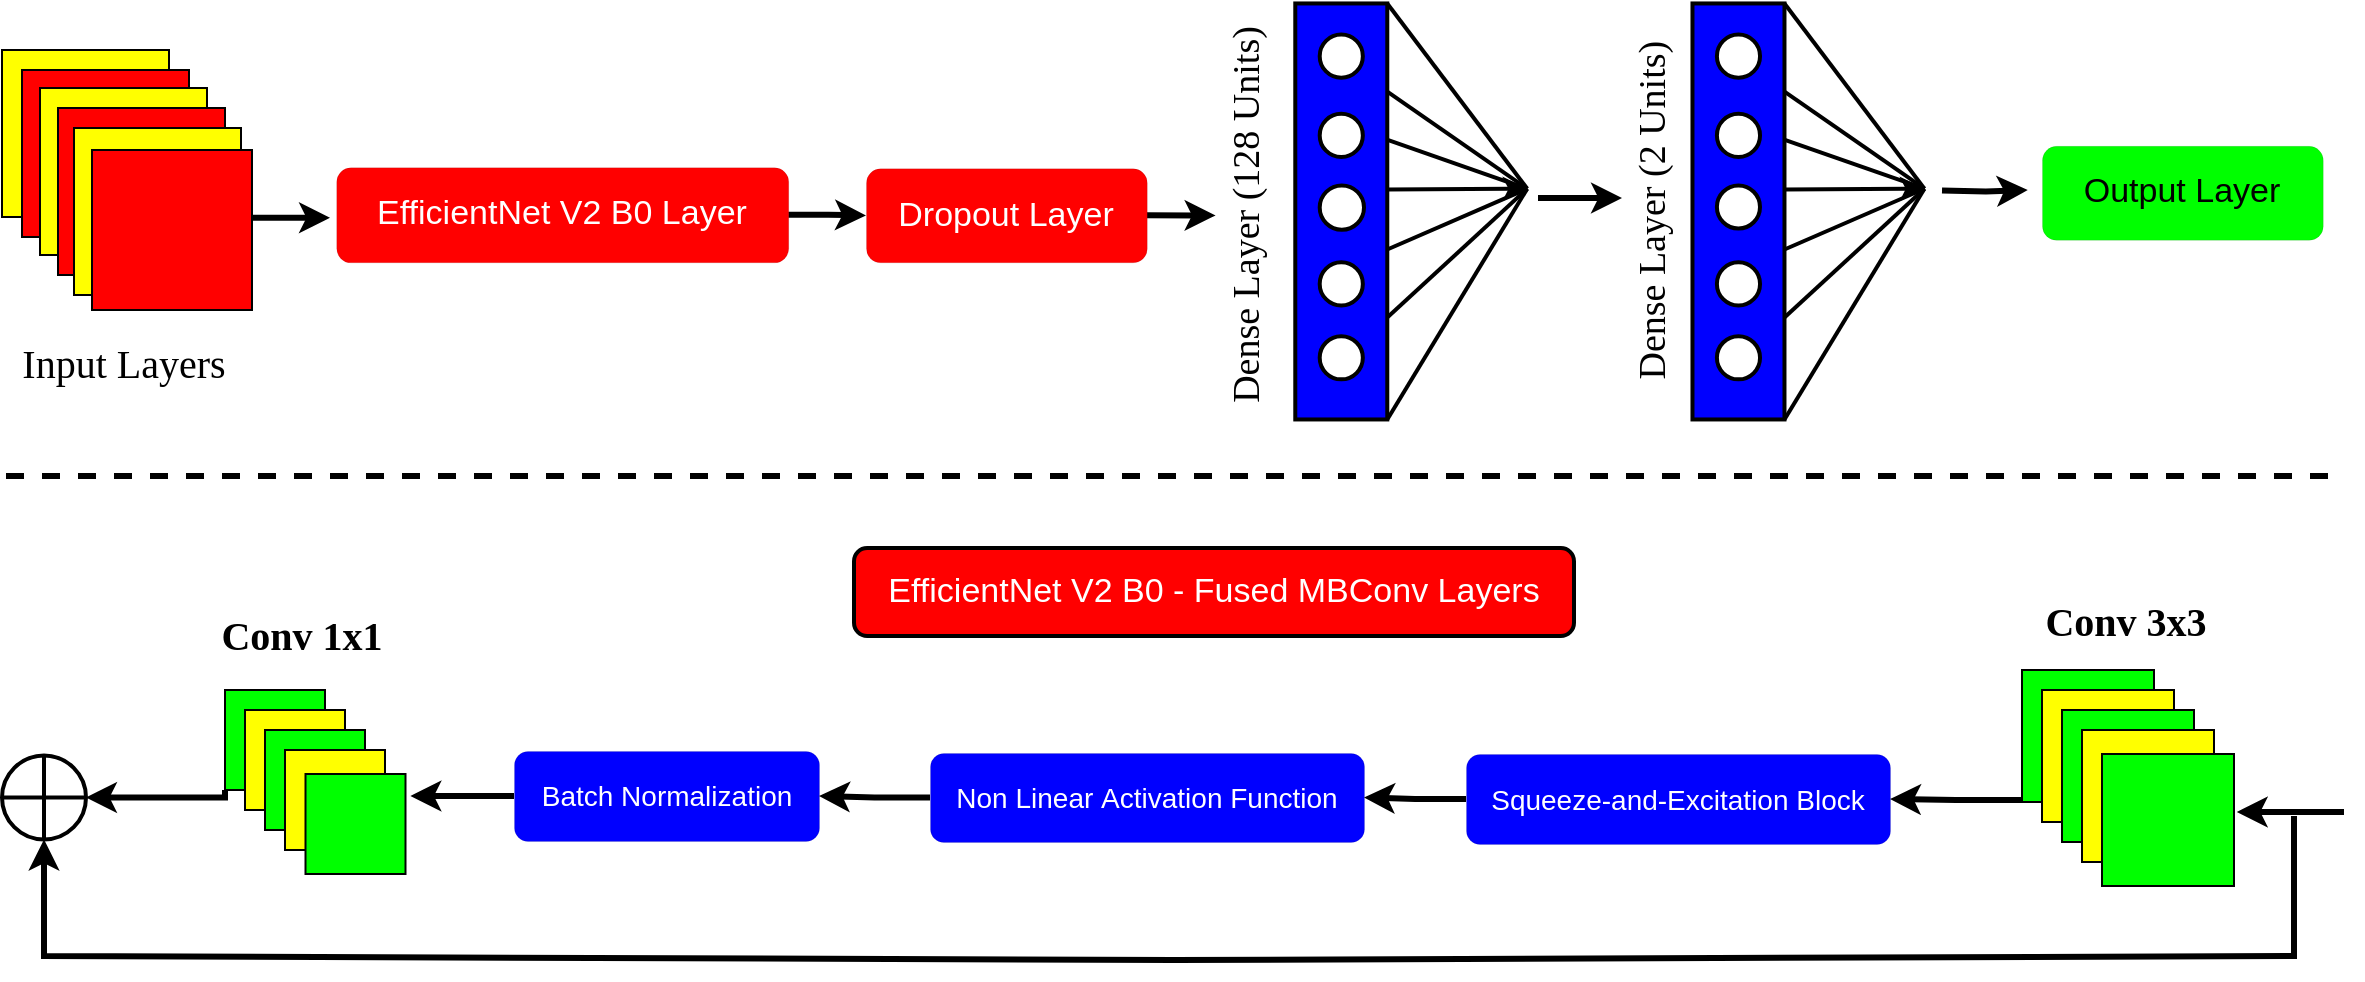 <mxfile version="22.1.1" type="github">
  <diagram id="FLARmqn-sCxhorqhwDuB" name="Page-1">
    <mxGraphModel dx="1433" dy="624" grid="0" gridSize="10" guides="1" tooltips="1" connect="1" arrows="1" fold="1" page="1" pageScale="1" pageWidth="3300" pageHeight="4681" math="0" shadow="0">
      <root>
        <mxCell id="0" />
        <mxCell id="1" parent="0" />
        <mxCell id="HNuO8RR3fyhFZEDYtFWN-7" value="" style="whiteSpace=wrap;html=1;aspect=fixed;fillColor=#FFFF00;shadow=0;strokeColor=#000000;rounded=0;sketch=0;glass=0;strokeWidth=1;fillStyle=auto;perimeterSpacing=0;fontSize=20;" parent="1" vertex="1">
          <mxGeometry x="14" y="31.0" width="83.5" height="83.5" as="geometry" />
        </mxCell>
        <mxCell id="HNuO8RR3fyhFZEDYtFWN-8" value="" style="whiteSpace=wrap;html=1;aspect=fixed;fillColor=#FF0000;shadow=0;strokeColor=#000000;rounded=0;sketch=0;glass=0;strokeWidth=1;fillStyle=auto;perimeterSpacing=0;fontSize=20;" parent="1" vertex="1">
          <mxGeometry x="24" y="41.0" width="83.5" height="83.5" as="geometry" />
        </mxCell>
        <mxCell id="HNuO8RR3fyhFZEDYtFWN-9" value="" style="whiteSpace=wrap;html=1;aspect=fixed;fillColor=#FFFF00;shadow=0;strokeColor=#000000;rounded=0;sketch=0;glass=0;strokeWidth=1;fillStyle=auto;perimeterSpacing=0;fontSize=20;" parent="1" vertex="1">
          <mxGeometry x="33" y="50.0" width="83.5" height="83.5" as="geometry" />
        </mxCell>
        <mxCell id="HNuO8RR3fyhFZEDYtFWN-10" value="" style="whiteSpace=wrap;html=1;aspect=fixed;fillColor=#FF0000;shadow=0;strokeColor=#000000;rounded=0;sketch=0;glass=0;strokeWidth=1;fillStyle=auto;perimeterSpacing=0;fontSize=20;" parent="1" vertex="1">
          <mxGeometry x="42" y="60.0" width="83.5" height="83.5" as="geometry" />
        </mxCell>
        <mxCell id="HNuO8RR3fyhFZEDYtFWN-15" value="" style="whiteSpace=wrap;html=1;aspect=fixed;fillColor=#FFFF00;shadow=0;strokeColor=#000000;rounded=0;sketch=0;glass=0;strokeWidth=1;fillStyle=auto;perimeterSpacing=0;fontSize=20;" parent="1" vertex="1">
          <mxGeometry x="50" y="70.0" width="83.5" height="83.5" as="geometry" />
        </mxCell>
        <mxCell id="HNuO8RR3fyhFZEDYtFWN-16" value="" style="whiteSpace=wrap;html=1;aspect=fixed;fillColor=#FF0000;shadow=0;strokeColor=#000000;rounded=0;sketch=0;glass=0;strokeWidth=1;fillStyle=auto;perimeterSpacing=0;fontSize=20;flipH=0;flipV=1;rotation=0;container=0;" parent="1" vertex="1">
          <mxGeometry x="59" y="81.0" width="80" height="80" as="geometry" />
        </mxCell>
        <mxCell id="HNuO8RR3fyhFZEDYtFWN-76" value="" style="rounded=0;whiteSpace=wrap;html=1;shadow=0;glass=0;sketch=0;fillStyle=auto;strokeColor=#000000;strokeWidth=2;fillColor=#0000FF;gradientColor=none;direction=south;textDirection=ltr;horizontal=0;fontFamily=Times New Roman;fontSize=20;" parent="1" vertex="1">
          <mxGeometry x="660.64" y="7.73" width="46" height="208" as="geometry" />
        </mxCell>
        <mxCell id="HNuO8RR3fyhFZEDYtFWN-78" value="" style="ellipse;whiteSpace=wrap;html=1;aspect=fixed;rounded=0;shadow=0;glass=0;sketch=0;fillStyle=auto;strokeColor=#000000;strokeWidth=2;fontFamily=Times New Roman;fontSize=20;fillColor=#FFFFFF;gradientColor=none;" parent="1" vertex="1">
          <mxGeometry x="672.85" y="23.3" width="21.57" height="21.57" as="geometry" />
        </mxCell>
        <mxCell id="HNuO8RR3fyhFZEDYtFWN-92" value="Input Layers" style="text;html=1;strokeColor=none;fillColor=none;align=center;verticalAlign=middle;whiteSpace=wrap;rounded=0;shadow=0;glass=0;sketch=0;fillStyle=auto;strokeWidth=1;fontFamily=Times New Roman;fontSize=20;" parent="1" vertex="1">
          <mxGeometry x="19.62" y="171.86" width="110.25" height="30" as="geometry" />
        </mxCell>
        <mxCell id="HNuO8RR3fyhFZEDYtFWN-112" value="" style="ellipse;whiteSpace=wrap;html=1;aspect=fixed;rounded=0;shadow=0;glass=0;sketch=0;fillStyle=auto;strokeColor=#000000;strokeWidth=2;fontFamily=Times New Roman;fontSize=20;fillColor=#FFFFFF;gradientColor=none;" parent="1" vertex="1">
          <mxGeometry x="672.85" y="62.93" width="21.57" height="21.57" as="geometry" />
        </mxCell>
        <mxCell id="HNuO8RR3fyhFZEDYtFWN-113" value="" style="ellipse;whiteSpace=wrap;html=1;aspect=fixed;rounded=0;shadow=0;glass=0;sketch=0;fillStyle=auto;strokeColor=#000000;strokeWidth=2;fontFamily=Times New Roman;fontSize=20;fillColor=#FFFFFF;gradientColor=none;" parent="1" vertex="1">
          <mxGeometry x="672.85" y="98.73" width="22.15" height="22.15" as="geometry" />
        </mxCell>
        <mxCell id="HNuO8RR3fyhFZEDYtFWN-114" value="" style="ellipse;whiteSpace=wrap;html=1;aspect=fixed;rounded=0;shadow=0;glass=0;sketch=0;fillStyle=auto;strokeColor=#000000;strokeWidth=2;fontFamily=Times New Roman;fontSize=20;fillColor=#FFFFFF;gradientColor=none;" parent="1" vertex="1">
          <mxGeometry x="672.85" y="137.18" width="21.57" height="21.57" as="geometry" />
        </mxCell>
        <mxCell id="HNuO8RR3fyhFZEDYtFWN-115" value="" style="ellipse;whiteSpace=wrap;html=1;aspect=fixed;rounded=0;shadow=0;glass=0;sketch=0;fillStyle=auto;strokeColor=#000000;strokeWidth=2;fontFamily=Times New Roman;fontSize=20;fillColor=#FFFFFF;gradientColor=none;" parent="1" vertex="1">
          <mxGeometry x="672.85" y="174.11" width="21.57" height="21.57" as="geometry" />
        </mxCell>
        <mxCell id="HNuO8RR3fyhFZEDYtFWN-127" value="" style="endArrow=classic;html=1;rounded=0;strokeWidth=2;fontFamily=Times New Roman;fontSize=20;entryX=0;entryY=0.5;entryDx=0;entryDy=0;" parent="1" edge="1">
          <mxGeometry width="50" height="50" relative="1" as="geometry">
            <mxPoint x="706.64" y="100.77" as="sourcePoint" />
            <mxPoint x="776.62" y="100.355" as="targetPoint" />
          </mxGeometry>
        </mxCell>
        <mxCell id="HNuO8RR3fyhFZEDYtFWN-128" value="" style="endArrow=none;html=1;rounded=0;strokeWidth=2;fontFamily=Times New Roman;fontSize=20;exitX=0;exitY=0.5;exitDx=0;exitDy=0;" parent="1" edge="1">
          <mxGeometry width="50" height="50" relative="1" as="geometry">
            <mxPoint x="776.62" y="100.355" as="sourcePoint" />
            <mxPoint x="706.64" y="7.77" as="targetPoint" />
          </mxGeometry>
        </mxCell>
        <mxCell id="HNuO8RR3fyhFZEDYtFWN-133" value="" style="endArrow=none;html=1;rounded=0;strokeWidth=2;fontFamily=Times New Roman;fontSize=20;entryX=0;entryY=0.5;entryDx=0;entryDy=0;" parent="1" edge="1">
          <mxGeometry width="50" height="50" relative="1" as="geometry">
            <mxPoint x="706.64" y="215.77" as="sourcePoint" />
            <mxPoint x="776.62" y="100.355" as="targetPoint" />
          </mxGeometry>
        </mxCell>
        <mxCell id="HNuO8RR3fyhFZEDYtFWN-134" value="" style="endArrow=none;html=1;rounded=0;strokeWidth=2;fontFamily=Times New Roman;fontSize=20;entryX=0;entryY=0.5;entryDx=0;entryDy=0;" parent="1" edge="1">
          <mxGeometry width="50" height="50" relative="1" as="geometry">
            <mxPoint x="706.64" y="51.77" as="sourcePoint" />
            <mxPoint x="776.62" y="100.355" as="targetPoint" />
          </mxGeometry>
        </mxCell>
        <mxCell id="HNuO8RR3fyhFZEDYtFWN-135" value="" style="endArrow=none;html=1;rounded=0;strokeWidth=2;fontFamily=Times New Roman;fontSize=20;entryX=0;entryY=0.5;entryDx=0;entryDy=0;" parent="1" edge="1">
          <mxGeometry width="50" height="50" relative="1" as="geometry">
            <mxPoint x="706.64" y="164.77" as="sourcePoint" />
            <mxPoint x="776.62" y="100.355" as="targetPoint" />
          </mxGeometry>
        </mxCell>
        <mxCell id="HNuO8RR3fyhFZEDYtFWN-155" value="" style="endArrow=none;html=1;rounded=0;strokeWidth=2;fontFamily=Times New Roman;fontSize=20;fontColor=#000000;entryX=0;entryY=0.5;entryDx=0;entryDy=0;" parent="1" edge="1">
          <mxGeometry width="50" height="50" relative="1" as="geometry">
            <mxPoint x="706.64" y="130.77" as="sourcePoint" />
            <mxPoint x="776.62" y="100.355" as="targetPoint" />
          </mxGeometry>
        </mxCell>
        <mxCell id="HNuO8RR3fyhFZEDYtFWN-156" value="" style="endArrow=none;html=1;rounded=0;strokeWidth=2;fontFamily=Times New Roman;fontSize=20;fontColor=#000000;entryX=0;entryY=0.5;entryDx=0;entryDy=0;exitX=0.186;exitY=0.414;exitDx=0;exitDy=0;exitPerimeter=0;" parent="1" edge="1">
          <mxGeometry width="50" height="50" relative="1" as="geometry">
            <mxPoint x="706.454" y="75.833" as="sourcePoint" />
            <mxPoint x="776.62" y="100.355" as="targetPoint" />
          </mxGeometry>
        </mxCell>
        <mxCell id="L2ZbHlx48BQ5fT_40NmV-63" value="&lt;font style=&quot;font-size: 19px;&quot;&gt;Dense Layer (128 Units)&lt;/font&gt;" style="text;html=1;strokeColor=none;fillColor=none;align=center;verticalAlign=middle;whiteSpace=wrap;rounded=0;shadow=0;glass=0;sketch=0;fillStyle=auto;strokeWidth=1;fontFamily=Times New Roman;fontSize=20;horizontal=1;rotation=270;fontStyle=0" parent="1" vertex="1">
          <mxGeometry x="532.62" y="98.43" width="206.38" height="30" as="geometry" />
        </mxCell>
        <mxCell id="6pGJE98MVWuig045qVBl-20" style="edgeStyle=orthogonalEdgeStyle;rounded=0;orthogonalLoop=1;jettySize=auto;html=1;exitX=1;exitY=0.5;exitDx=0;exitDy=0;entryX=0.5;entryY=0;entryDx=0;entryDy=0;strokeWidth=3;" parent="1" source="Czk9K3e9gK6CF3bR32Vg-2" target="L2ZbHlx48BQ5fT_40NmV-63" edge="1">
          <mxGeometry relative="1" as="geometry" />
        </mxCell>
        <mxCell id="Czk9K3e9gK6CF3bR32Vg-2" value="&lt;font color=&quot;#ffffff&quot; style=&quot;font-size: 17px;&quot;&gt;Dropout Layer&lt;/font&gt;" style="rounded=1;whiteSpace=wrap;html=1;fillColor=#FF0000;strokeWidth=0;" parent="1" vertex="1">
          <mxGeometry x="446" y="90.18" width="140.38" height="47" as="geometry" />
        </mxCell>
        <mxCell id="6pGJE98MVWuig045qVBl-2" style="edgeStyle=orthogonalEdgeStyle;rounded=0;orthogonalLoop=1;jettySize=auto;html=1;exitX=1;exitY=0.5;exitDx=0;exitDy=0;strokeWidth=3;" parent="1" source="Czk9K3e9gK6CF3bR32Vg-3" target="Czk9K3e9gK6CF3bR32Vg-2" edge="1">
          <mxGeometry relative="1" as="geometry" />
        </mxCell>
        <mxCell id="Czk9K3e9gK6CF3bR32Vg-3" value="&lt;font color=&quot;#ffffff&quot; style=&quot;font-size: 17px;&quot;&gt;EfficientNet V2 B0 Layer&lt;/font&gt;" style="rounded=1;whiteSpace=wrap;html=1;rotation=0;horizontal=1;fillColor=#FF0000;strokeWidth=0;" parent="1" vertex="1">
          <mxGeometry x="181.12" y="89.67" width="226" height="47.51" as="geometry" />
        </mxCell>
        <mxCell id="6pGJE98MVWuig045qVBl-4" value="" style="rounded=0;whiteSpace=wrap;html=1;shadow=0;glass=0;sketch=0;fillStyle=auto;strokeColor=#000000;strokeWidth=2;fillColor=#0000FF;gradientColor=none;direction=south;textDirection=ltr;horizontal=0;fontFamily=Times New Roman;fontSize=20;" parent="1" vertex="1">
          <mxGeometry x="859.24" y="7.73" width="46" height="208" as="geometry" />
        </mxCell>
        <mxCell id="6pGJE98MVWuig045qVBl-5" value="" style="ellipse;whiteSpace=wrap;html=1;aspect=fixed;rounded=0;shadow=0;glass=0;sketch=0;fillStyle=auto;strokeColor=#000000;strokeWidth=2;fontFamily=Times New Roman;fontSize=20;fillColor=#FFFFFF;gradientColor=none;" parent="1" vertex="1">
          <mxGeometry x="871.45" y="23.3" width="21.57" height="21.57" as="geometry" />
        </mxCell>
        <mxCell id="6pGJE98MVWuig045qVBl-6" value="" style="ellipse;whiteSpace=wrap;html=1;aspect=fixed;rounded=0;shadow=0;glass=0;sketch=0;fillStyle=auto;strokeColor=#000000;strokeWidth=2;fontFamily=Times New Roman;fontSize=20;fillColor=#FFFFFF;gradientColor=none;" parent="1" vertex="1">
          <mxGeometry x="871.45" y="62.93" width="21.57" height="21.57" as="geometry" />
        </mxCell>
        <mxCell id="6pGJE98MVWuig045qVBl-7" value="" style="ellipse;whiteSpace=wrap;html=1;aspect=fixed;rounded=0;shadow=0;glass=0;sketch=0;fillStyle=auto;strokeColor=#000000;strokeWidth=2;fontFamily=Times New Roman;fontSize=20;fillColor=#FFFFFF;gradientColor=none;" parent="1" vertex="1">
          <mxGeometry x="871.45" y="98.73" width="21.55" height="21.55" as="geometry" />
        </mxCell>
        <mxCell id="6pGJE98MVWuig045qVBl-8" value="" style="ellipse;whiteSpace=wrap;html=1;aspect=fixed;rounded=0;shadow=0;glass=0;sketch=0;fillStyle=auto;strokeColor=#000000;strokeWidth=2;fontFamily=Times New Roman;fontSize=20;fillColor=#FFFFFF;gradientColor=none;" parent="1" vertex="1">
          <mxGeometry x="871.45" y="137.18" width="21.57" height="21.57" as="geometry" />
        </mxCell>
        <mxCell id="6pGJE98MVWuig045qVBl-9" value="" style="ellipse;whiteSpace=wrap;html=1;aspect=fixed;rounded=0;shadow=0;glass=0;sketch=0;fillStyle=auto;strokeColor=#000000;strokeWidth=2;fontFamily=Times New Roman;fontSize=20;fillColor=#FFFFFF;gradientColor=none;" parent="1" vertex="1">
          <mxGeometry x="871.45" y="174.11" width="21.57" height="21.57" as="geometry" />
        </mxCell>
        <mxCell id="6pGJE98MVWuig045qVBl-10" value="" style="endArrow=classic;html=1;rounded=0;strokeWidth=2;fontFamily=Times New Roman;fontSize=20;entryX=0;entryY=0.5;entryDx=0;entryDy=0;" parent="1" edge="1">
          <mxGeometry width="50" height="50" relative="1" as="geometry">
            <mxPoint x="905.24" y="100.77" as="sourcePoint" />
            <mxPoint x="975.22" y="100.355" as="targetPoint" />
          </mxGeometry>
        </mxCell>
        <mxCell id="6pGJE98MVWuig045qVBl-11" value="" style="endArrow=none;html=1;rounded=0;strokeWidth=2;fontFamily=Times New Roman;fontSize=20;exitX=0;exitY=0.5;exitDx=0;exitDy=0;" parent="1" edge="1">
          <mxGeometry width="50" height="50" relative="1" as="geometry">
            <mxPoint x="975.22" y="100.355" as="sourcePoint" />
            <mxPoint x="905.24" y="7.77" as="targetPoint" />
          </mxGeometry>
        </mxCell>
        <mxCell id="6pGJE98MVWuig045qVBl-12" value="" style="endArrow=none;html=1;rounded=0;strokeWidth=2;fontFamily=Times New Roman;fontSize=20;entryX=0;entryY=0.5;entryDx=0;entryDy=0;" parent="1" edge="1">
          <mxGeometry width="50" height="50" relative="1" as="geometry">
            <mxPoint x="905.24" y="215.77" as="sourcePoint" />
            <mxPoint x="975.22" y="100.355" as="targetPoint" />
          </mxGeometry>
        </mxCell>
        <mxCell id="6pGJE98MVWuig045qVBl-13" value="" style="endArrow=none;html=1;rounded=0;strokeWidth=2;fontFamily=Times New Roman;fontSize=20;entryX=0;entryY=0.5;entryDx=0;entryDy=0;" parent="1" edge="1">
          <mxGeometry width="50" height="50" relative="1" as="geometry">
            <mxPoint x="905.24" y="51.77" as="sourcePoint" />
            <mxPoint x="975.22" y="100.355" as="targetPoint" />
          </mxGeometry>
        </mxCell>
        <mxCell id="6pGJE98MVWuig045qVBl-14" value="" style="endArrow=none;html=1;rounded=0;strokeWidth=2;fontFamily=Times New Roman;fontSize=20;entryX=0;entryY=0.5;entryDx=0;entryDy=0;" parent="1" edge="1">
          <mxGeometry width="50" height="50" relative="1" as="geometry">
            <mxPoint x="905.24" y="164.77" as="sourcePoint" />
            <mxPoint x="975.22" y="100.355" as="targetPoint" />
          </mxGeometry>
        </mxCell>
        <mxCell id="6pGJE98MVWuig045qVBl-15" value="" style="endArrow=none;html=1;rounded=0;strokeWidth=2;fontFamily=Times New Roman;fontSize=20;fontColor=#000000;entryX=0;entryY=0.5;entryDx=0;entryDy=0;" parent="1" edge="1">
          <mxGeometry width="50" height="50" relative="1" as="geometry">
            <mxPoint x="905.24" y="130.77" as="sourcePoint" />
            <mxPoint x="975.22" y="100.355" as="targetPoint" />
          </mxGeometry>
        </mxCell>
        <mxCell id="6pGJE98MVWuig045qVBl-16" value="" style="endArrow=none;html=1;rounded=0;strokeWidth=2;fontFamily=Times New Roman;fontSize=20;fontColor=#000000;entryX=0;entryY=0.5;entryDx=0;entryDy=0;exitX=0.186;exitY=0.414;exitDx=0;exitDy=0;exitPerimeter=0;" parent="1" edge="1">
          <mxGeometry width="50" height="50" relative="1" as="geometry">
            <mxPoint x="905.054" y="75.833" as="sourcePoint" />
            <mxPoint x="975.22" y="100.355" as="targetPoint" />
          </mxGeometry>
        </mxCell>
        <mxCell id="6pGJE98MVWuig045qVBl-17" value="&lt;font style=&quot;font-size: 19px;&quot;&gt;Dense Layer (2 Units)&lt;/font&gt;" style="text;html=1;strokeColor=none;fillColor=none;align=center;verticalAlign=middle;whiteSpace=wrap;rounded=0;shadow=0;glass=0;sketch=0;fillStyle=auto;strokeWidth=1;fontFamily=Times New Roman;fontSize=20;horizontal=1;rotation=270;fontStyle=0" parent="1" vertex="1">
          <mxGeometry x="735" y="95.9" width="206.38" height="30" as="geometry" />
        </mxCell>
        <mxCell id="6pGJE98MVWuig045qVBl-18" style="edgeStyle=orthogonalEdgeStyle;rounded=0;orthogonalLoop=1;jettySize=auto;html=1;exitX=1;exitY=0.5;exitDx=0;exitDy=0;entryX=0.5;entryY=0;entryDx=0;entryDy=0;strokeWidth=3;" parent="1" edge="1">
          <mxGeometry relative="1" as="geometry">
            <mxPoint x="782" y="105" as="sourcePoint" />
            <mxPoint x="824" y="105" as="targetPoint" />
          </mxGeometry>
        </mxCell>
        <mxCell id="6pGJE98MVWuig045qVBl-19" style="edgeStyle=orthogonalEdgeStyle;rounded=0;orthogonalLoop=1;jettySize=auto;html=1;exitX=1;exitY=0.5;exitDx=0;exitDy=0;strokeWidth=3;" parent="1" edge="1">
          <mxGeometry relative="1" as="geometry">
            <mxPoint x="139" y="114.89" as="sourcePoint" />
            <mxPoint x="178" y="114.89" as="targetPoint" />
          </mxGeometry>
        </mxCell>
        <mxCell id="6pGJE98MVWuig045qVBl-21" value="&lt;font style=&quot;font-size: 17px;&quot;&gt;Output Layer&lt;/font&gt;" style="rounded=1;whiteSpace=wrap;html=1;fillColor=#00FF00;strokeWidth=0;" parent="1" vertex="1">
          <mxGeometry x="1034" y="78.9" width="140.38" height="47" as="geometry" />
        </mxCell>
        <mxCell id="6pGJE98MVWuig045qVBl-24" style="edgeStyle=orthogonalEdgeStyle;rounded=0;orthogonalLoop=1;jettySize=auto;html=1;exitX=1;exitY=0.5;exitDx=0;exitDy=0;strokeWidth=3;" parent="1" edge="1">
          <mxGeometry relative="1" as="geometry">
            <mxPoint x="984" y="101.25" as="sourcePoint" />
            <mxPoint x="1026.88" y="101" as="targetPoint" />
          </mxGeometry>
        </mxCell>
        <mxCell id="KyjjP5tGM-dRE2OZpZmV-2" value="" style="endArrow=none;dashed=1;html=1;rounded=0;strokeWidth=3;" edge="1" parent="1">
          <mxGeometry width="50" height="50" relative="1" as="geometry">
            <mxPoint x="16" y="244" as="sourcePoint" />
            <mxPoint x="1185" y="244" as="targetPoint" />
          </mxGeometry>
        </mxCell>
        <mxCell id="KyjjP5tGM-dRE2OZpZmV-3" value="&lt;font color=&quot;#ffffff&quot; style=&quot;font-size: 17px;&quot;&gt;&lt;font style=&quot;font-size: 17px;&quot;&gt;EfficientNet V2 B0 -&amp;nbsp;&lt;/font&gt;Fused MBConv Layers&lt;/font&gt;" style="rounded=1;whiteSpace=wrap;html=1;rotation=0;horizontal=1;fillColor=#FF0000;strokeWidth=2;" vertex="1" parent="1">
          <mxGeometry x="440" y="280" width="360" height="44" as="geometry" />
        </mxCell>
        <mxCell id="KyjjP5tGM-dRE2OZpZmV-49" style="edgeStyle=orthogonalEdgeStyle;rounded=0;orthogonalLoop=1;jettySize=auto;html=1;exitX=0;exitY=0.5;exitDx=0;exitDy=0;strokeWidth=3;" edge="1" parent="1" source="KyjjP5tGM-dRE2OZpZmV-14">
          <mxGeometry relative="1" as="geometry">
            <mxPoint x="218.2" y="404" as="targetPoint" />
          </mxGeometry>
        </mxCell>
        <mxCell id="KyjjP5tGM-dRE2OZpZmV-14" value="&lt;p style=&quot;line-height: 150%;&quot;&gt;&lt;font color=&quot;#ffffff&quot; style=&quot;font-size: 14px;&quot;&gt;Batch Normalization&lt;/font&gt;&lt;/p&gt;" style="rounded=1;whiteSpace=wrap;html=1;fillColor=#0000FF;strokeWidth=0;align=center;" vertex="1" parent="1">
          <mxGeometry x="270" y="381.5" width="152.5" height="45" as="geometry" />
        </mxCell>
        <mxCell id="KyjjP5tGM-dRE2OZpZmV-46" style="edgeStyle=orthogonalEdgeStyle;rounded=0;orthogonalLoop=1;jettySize=auto;html=1;exitX=0;exitY=0.5;exitDx=0;exitDy=0;entryX=1;entryY=0.5;entryDx=0;entryDy=0;strokeWidth=3;" edge="1" parent="1" source="KyjjP5tGM-dRE2OZpZmV-15" target="KyjjP5tGM-dRE2OZpZmV-14">
          <mxGeometry relative="1" as="geometry" />
        </mxCell>
        <mxCell id="KyjjP5tGM-dRE2OZpZmV-15" value="&lt;p style=&quot;line-height: 150%;&quot;&gt;&lt;font color=&quot;#ffffff&quot; style=&quot;font-size: 14px;&quot;&gt;Non Linear&amp;nbsp;Activation Function&lt;/font&gt;&lt;/p&gt;" style="rounded=1;whiteSpace=wrap;html=1;fillColor=#0000FF;strokeWidth=0;align=center;" vertex="1" parent="1">
          <mxGeometry x="478" y="382.5" width="217" height="44.5" as="geometry" />
        </mxCell>
        <mxCell id="KyjjP5tGM-dRE2OZpZmV-50" style="edgeStyle=orthogonalEdgeStyle;rounded=0;orthogonalLoop=1;jettySize=auto;html=1;exitX=0;exitY=1;exitDx=0;exitDy=0;entryX=1;entryY=0.5;entryDx=0;entryDy=0;strokeWidth=3;" edge="1" parent="1" source="KyjjP5tGM-dRE2OZpZmV-26" target="KyjjP5tGM-dRE2OZpZmV-43">
          <mxGeometry relative="1" as="geometry">
            <Array as="points">
              <mxPoint x="126" y="405" />
            </Array>
          </mxGeometry>
        </mxCell>
        <mxCell id="KyjjP5tGM-dRE2OZpZmV-26" value="" style="whiteSpace=wrap;html=1;aspect=fixed;fillColor=#00FF00;shadow=0;strokeColor=#000000;rounded=0;sketch=0;glass=0;strokeWidth=1;fillStyle=auto;perimeterSpacing=0;fontSize=20;flipH=0;flipV=1;rotation=0;container=0;" vertex="1" parent="1">
          <mxGeometry x="125.5" y="351" width="50" height="50" as="geometry" />
        </mxCell>
        <mxCell id="KyjjP5tGM-dRE2OZpZmV-27" value="" style="whiteSpace=wrap;html=1;aspect=fixed;fillColor=#FFFF00;shadow=0;strokeColor=#000000;rounded=0;sketch=0;glass=0;strokeWidth=1;fillStyle=auto;perimeterSpacing=0;fontSize=20;flipH=0;flipV=1;rotation=0;container=0;" vertex="1" parent="1">
          <mxGeometry x="135.5" y="361" width="50" height="50" as="geometry" />
        </mxCell>
        <mxCell id="KyjjP5tGM-dRE2OZpZmV-28" value="" style="whiteSpace=wrap;html=1;aspect=fixed;fillColor=#00FF00;shadow=0;strokeColor=#000000;rounded=0;sketch=0;glass=0;strokeWidth=1;fillStyle=auto;perimeterSpacing=0;fontSize=20;flipH=0;flipV=1;rotation=0;container=0;" vertex="1" parent="1">
          <mxGeometry x="145.5" y="371" width="50" height="50" as="geometry" />
        </mxCell>
        <mxCell id="KyjjP5tGM-dRE2OZpZmV-29" value="" style="whiteSpace=wrap;html=1;aspect=fixed;fillColor=#FFFF00;shadow=0;strokeColor=#000000;rounded=0;sketch=0;glass=0;strokeWidth=1;fillStyle=auto;perimeterSpacing=0;fontSize=20;flipH=0;flipV=1;rotation=0;container=0;" vertex="1" parent="1">
          <mxGeometry x="155.5" y="381" width="50" height="50" as="geometry" />
        </mxCell>
        <mxCell id="KyjjP5tGM-dRE2OZpZmV-47" style="edgeStyle=orthogonalEdgeStyle;rounded=0;orthogonalLoop=1;jettySize=auto;html=1;exitX=0;exitY=0.5;exitDx=0;exitDy=0;entryX=1;entryY=0.5;entryDx=0;entryDy=0;strokeWidth=3;" edge="1" parent="1" source="KyjjP5tGM-dRE2OZpZmV-31" target="KyjjP5tGM-dRE2OZpZmV-15">
          <mxGeometry relative="1" as="geometry" />
        </mxCell>
        <mxCell id="KyjjP5tGM-dRE2OZpZmV-31" value="&lt;p style=&quot;line-height: 150%;&quot;&gt;&lt;font color=&quot;#ffffff&quot; style=&quot;font-size: 14px;&quot;&gt;Squeeze-and-Excitation Block&lt;/font&gt;&lt;/p&gt;" style="rounded=1;whiteSpace=wrap;html=1;fillColor=#0000FF;strokeWidth=0;align=center;" vertex="1" parent="1">
          <mxGeometry x="746" y="383" width="212" height="45" as="geometry" />
        </mxCell>
        <mxCell id="KyjjP5tGM-dRE2OZpZmV-48" style="edgeStyle=orthogonalEdgeStyle;rounded=0;orthogonalLoop=1;jettySize=auto;html=1;exitX=0;exitY=1;exitDx=0;exitDy=0;entryX=1;entryY=0.5;entryDx=0;entryDy=0;strokeWidth=3;" edge="1" parent="1" source="KyjjP5tGM-dRE2OZpZmV-35" target="KyjjP5tGM-dRE2OZpZmV-31">
          <mxGeometry relative="1" as="geometry">
            <Array as="points">
              <mxPoint x="1024" y="406" />
              <mxPoint x="991" y="406" />
            </Array>
          </mxGeometry>
        </mxCell>
        <mxCell id="KyjjP5tGM-dRE2OZpZmV-35" value="" style="whiteSpace=wrap;html=1;aspect=fixed;fillColor=#00FF00;shadow=0;strokeColor=#000000;rounded=0;sketch=0;glass=0;strokeWidth=1;fillStyle=auto;perimeterSpacing=0;fontSize=20;flipH=0;flipV=1;rotation=0;container=0;" vertex="1" parent="1">
          <mxGeometry x="1024" y="341" width="66" height="66" as="geometry" />
        </mxCell>
        <mxCell id="KyjjP5tGM-dRE2OZpZmV-36" value="" style="whiteSpace=wrap;html=1;aspect=fixed;fillColor=#FFFF00;shadow=0;strokeColor=#000000;rounded=0;sketch=0;glass=0;strokeWidth=1;fillStyle=auto;perimeterSpacing=0;fontSize=20;flipH=0;flipV=1;rotation=0;container=0;" vertex="1" parent="1">
          <mxGeometry x="1034" y="351" width="66" height="66" as="geometry" />
        </mxCell>
        <mxCell id="KyjjP5tGM-dRE2OZpZmV-37" value="" style="whiteSpace=wrap;html=1;aspect=fixed;fillColor=#00FF00;shadow=0;strokeColor=#000000;rounded=0;sketch=0;glass=0;strokeWidth=1;fillStyle=auto;perimeterSpacing=0;fontSize=20;flipH=0;flipV=1;rotation=0;container=0;" vertex="1" parent="1">
          <mxGeometry x="1044" y="361" width="66" height="66" as="geometry" />
        </mxCell>
        <mxCell id="KyjjP5tGM-dRE2OZpZmV-38" value="" style="whiteSpace=wrap;html=1;aspect=fixed;fillColor=#FFFF00;shadow=0;strokeColor=#000000;rounded=0;sketch=0;glass=0;strokeWidth=1;fillStyle=auto;perimeterSpacing=0;fontSize=20;flipH=0;flipV=1;rotation=0;container=0;" vertex="1" parent="1">
          <mxGeometry x="1054" y="371" width="66" height="66" as="geometry" />
        </mxCell>
        <mxCell id="KyjjP5tGM-dRE2OZpZmV-39" value="" style="whiteSpace=wrap;html=1;aspect=fixed;fillColor=#00FF00;shadow=0;strokeColor=#000000;rounded=0;sketch=0;glass=0;strokeWidth=1;fillStyle=auto;perimeterSpacing=0;fontSize=20;flipH=0;flipV=1;rotation=0;container=0;" vertex="1" parent="1">
          <mxGeometry x="165.75" y="393" width="50" height="50" as="geometry" />
        </mxCell>
        <mxCell id="KyjjP5tGM-dRE2OZpZmV-40" value="" style="whiteSpace=wrap;html=1;aspect=fixed;fillColor=#00FF00;shadow=0;strokeColor=#000000;rounded=0;sketch=0;glass=0;strokeWidth=1;fillStyle=auto;perimeterSpacing=0;fontSize=20;flipH=0;flipV=1;rotation=0;container=0;" vertex="1" parent="1">
          <mxGeometry x="1064" y="383" width="66" height="66" as="geometry" />
        </mxCell>
        <mxCell id="KyjjP5tGM-dRE2OZpZmV-42" value="" style="endArrow=classic;html=1;rounded=0;strokeWidth=3;" edge="1" parent="1">
          <mxGeometry width="50" height="50" relative="1" as="geometry">
            <mxPoint x="1185" y="412" as="sourcePoint" />
            <mxPoint x="1131.38" y="412" as="targetPoint" />
          </mxGeometry>
        </mxCell>
        <mxCell id="KyjjP5tGM-dRE2OZpZmV-43" value="" style="ellipse;whiteSpace=wrap;html=1;aspect=fixed;strokeWidth=2;" vertex="1" parent="1">
          <mxGeometry x="14" y="383.75" width="42" height="42" as="geometry" />
        </mxCell>
        <mxCell id="KyjjP5tGM-dRE2OZpZmV-44" value="" style="endArrow=none;html=1;rounded=0;entryX=0.5;entryY=0;entryDx=0;entryDy=0;exitX=0.5;exitY=1;exitDx=0;exitDy=0;strokeWidth=2;" edge="1" parent="1" source="KyjjP5tGM-dRE2OZpZmV-43" target="KyjjP5tGM-dRE2OZpZmV-43">
          <mxGeometry width="50" height="50" relative="1" as="geometry">
            <mxPoint x="35" y="425" as="sourcePoint" />
            <mxPoint x="77" y="483" as="targetPoint" />
          </mxGeometry>
        </mxCell>
        <mxCell id="KyjjP5tGM-dRE2OZpZmV-45" value="" style="endArrow=none;html=1;rounded=0;exitX=0;exitY=0.5;exitDx=0;exitDy=0;entryX=1;entryY=0.5;entryDx=0;entryDy=0;strokeWidth=2;" edge="1" parent="1" source="KyjjP5tGM-dRE2OZpZmV-43" target="KyjjP5tGM-dRE2OZpZmV-43">
          <mxGeometry width="50" height="50" relative="1" as="geometry">
            <mxPoint x="28" y="500" as="sourcePoint" />
            <mxPoint x="78" y="450" as="targetPoint" />
          </mxGeometry>
        </mxCell>
        <mxCell id="KyjjP5tGM-dRE2OZpZmV-52" value="" style="endArrow=classic;html=1;rounded=0;strokeWidth=3;entryX=0.5;entryY=1;entryDx=0;entryDy=0;" edge="1" parent="1" target="KyjjP5tGM-dRE2OZpZmV-43">
          <mxGeometry width="50" height="50" relative="1" as="geometry">
            <mxPoint x="1160" y="414" as="sourcePoint" />
            <mxPoint x="33" y="530" as="targetPoint" />
            <Array as="points">
              <mxPoint x="1160" y="484" />
              <mxPoint x="600" y="486" />
              <mxPoint x="35" y="484" />
            </Array>
          </mxGeometry>
        </mxCell>
        <mxCell id="KyjjP5tGM-dRE2OZpZmV-53" value="Conv 1x1" style="text;html=1;strokeColor=none;fillColor=none;align=center;verticalAlign=middle;whiteSpace=wrap;rounded=0;shadow=0;glass=0;sketch=0;fillStyle=auto;strokeWidth=1;fontFamily=Times New Roman;fontSize=20;fontStyle=1" vertex="1" parent="1">
          <mxGeometry x="121.88" y="308" width="83.62" height="30" as="geometry" />
        </mxCell>
        <mxCell id="KyjjP5tGM-dRE2OZpZmV-54" value="Conv 3x3" style="text;html=1;strokeColor=none;fillColor=none;align=center;verticalAlign=middle;whiteSpace=wrap;rounded=0;shadow=0;glass=0;sketch=0;fillStyle=auto;strokeWidth=1;fontFamily=Times New Roman;fontSize=20;fontStyle=1" vertex="1" parent="1">
          <mxGeometry x="1034" y="301" width="83.62" height="30" as="geometry" />
        </mxCell>
      </root>
    </mxGraphModel>
  </diagram>
</mxfile>
